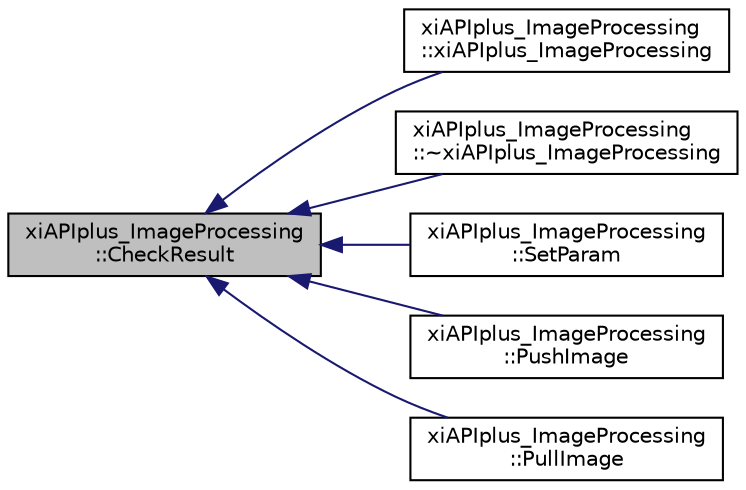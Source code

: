 digraph "xiAPIplus_ImageProcessing::CheckResult"
{
  edge [fontname="Helvetica",fontsize="10",labelfontname="Helvetica",labelfontsize="10"];
  node [fontname="Helvetica",fontsize="10",shape=record];
  rankdir="LR";
  Node10 [label="xiAPIplus_ImageProcessing\l::CheckResult",height=0.2,width=0.4,color="black", fillcolor="grey75", style="filled", fontcolor="black"];
  Node10 -> Node11 [dir="back",color="midnightblue",fontsize="10",style="solid",fontname="Helvetica"];
  Node11 [label="xiAPIplus_ImageProcessing\l::xiAPIplus_ImageProcessing",height=0.2,width=0.4,color="black", fillcolor="white", style="filled",URL="$classxi_a_p_iplus___image_processing.html#a58761a70acf0ce91b9aa7d5644b38809"];
  Node10 -> Node12 [dir="back",color="midnightblue",fontsize="10",style="solid",fontname="Helvetica"];
  Node12 [label="xiAPIplus_ImageProcessing\l::~xiAPIplus_ImageProcessing",height=0.2,width=0.4,color="black", fillcolor="white", style="filled",URL="$classxi_a_p_iplus___image_processing.html#ad6d191fce58ab48825a598d62b084113"];
  Node10 -> Node13 [dir="back",color="midnightblue",fontsize="10",style="solid",fontname="Helvetica"];
  Node13 [label="xiAPIplus_ImageProcessing\l::SetParam",height=0.2,width=0.4,color="black", fillcolor="white", style="filled",URL="$classxi_a_p_iplus___image_processing.html#ab035a1977b1caa7bbc3ef6cb5288f11d"];
  Node10 -> Node14 [dir="back",color="midnightblue",fontsize="10",style="solid",fontname="Helvetica"];
  Node14 [label="xiAPIplus_ImageProcessing\l::PushImage",height=0.2,width=0.4,color="black", fillcolor="white", style="filled",URL="$classxi_a_p_iplus___image_processing.html#a84d575128e10c548f23bf07ca1bf6313"];
  Node10 -> Node15 [dir="back",color="midnightblue",fontsize="10",style="solid",fontname="Helvetica"];
  Node15 [label="xiAPIplus_ImageProcessing\l::PullImage",height=0.2,width=0.4,color="black", fillcolor="white", style="filled",URL="$classxi_a_p_iplus___image_processing.html#a7a31ae5f2d812b25d4d243cb49e70e71"];
}
